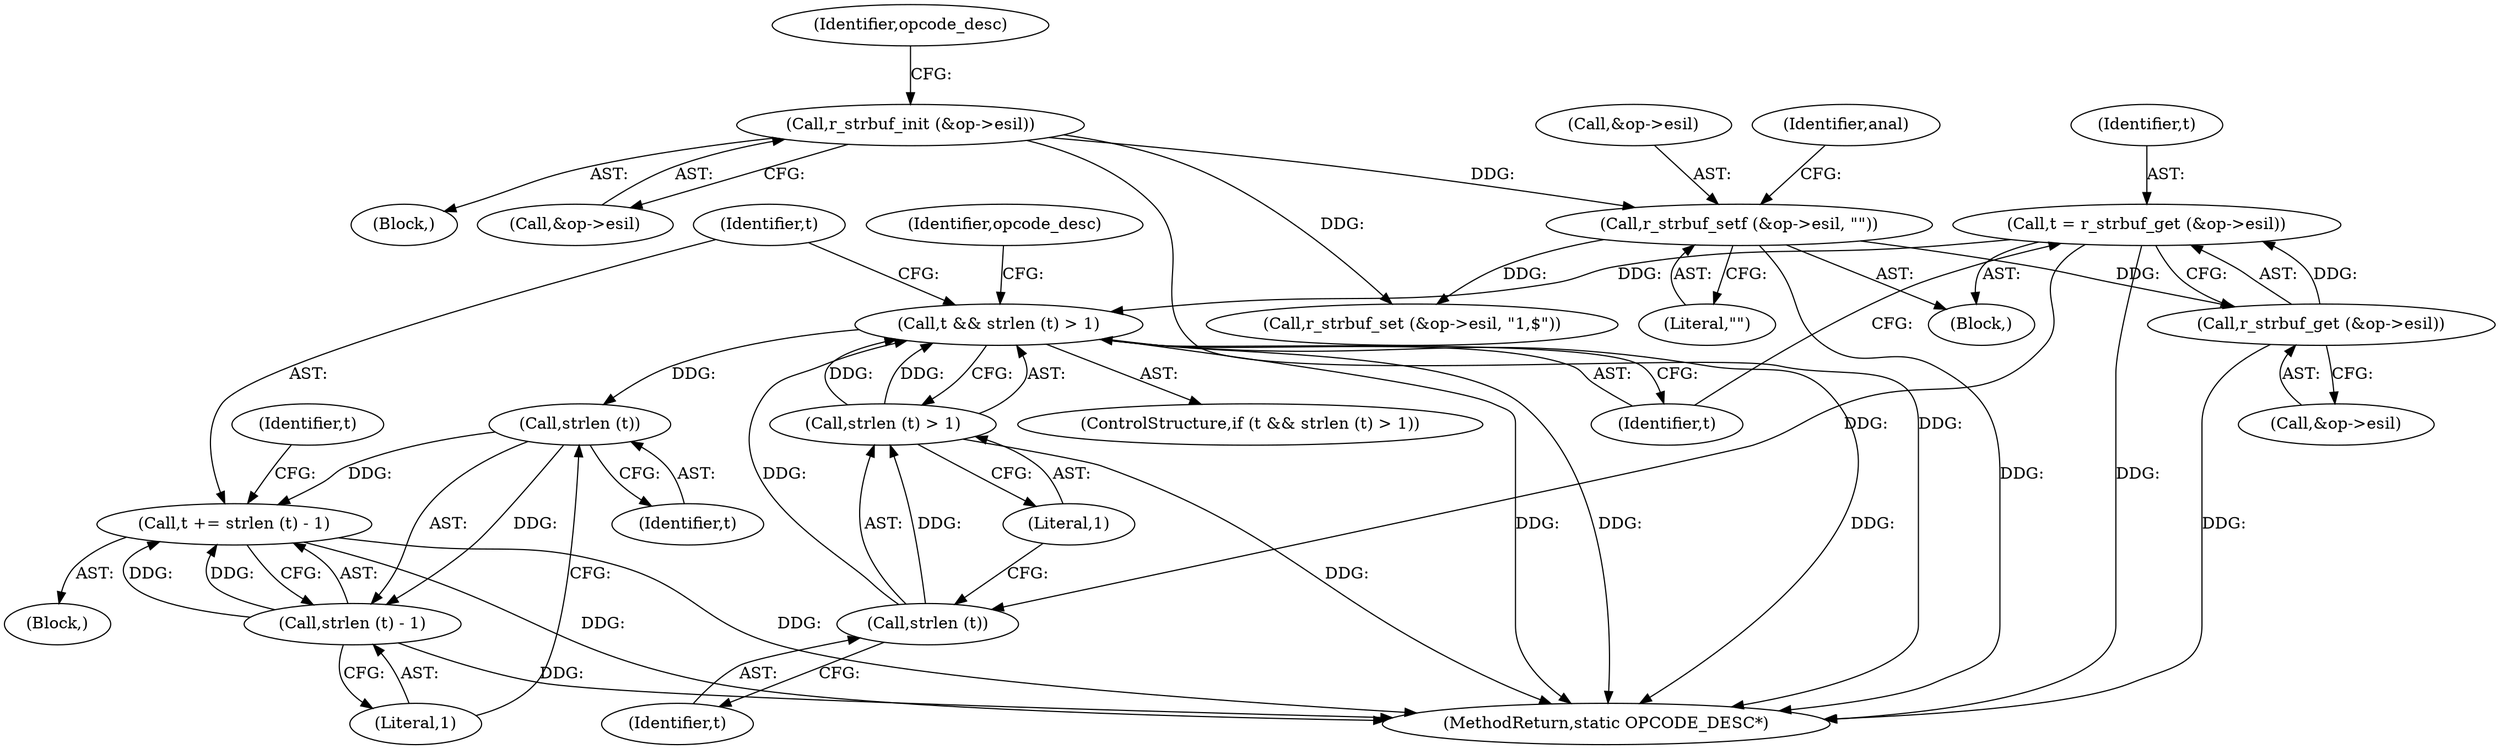 digraph "0_radare2_b35530fa0681b27eba084de5527037ebfb397422@pointer" {
"1000254" [label="(Call,t = r_strbuf_get (&op->esil))"];
"1000256" [label="(Call,r_strbuf_get (&op->esil))"];
"1000215" [label="(Call,r_strbuf_setf (&op->esil, \"\"))"];
"1000150" [label="(Call,r_strbuf_init (&op->esil))"];
"1000262" [label="(Call,t && strlen (t) > 1)"];
"1000272" [label="(Call,strlen (t))"];
"1000269" [label="(Call,t += strlen (t) - 1)"];
"1000271" [label="(Call,strlen (t) - 1)"];
"1000265" [label="(Call,strlen (t))"];
"1000264" [label="(Call,strlen (t) > 1)"];
"1000352" [label="(Call,r_strbuf_set (&op->esil, \"1,$\"))"];
"1000266" [label="(Identifier,t)"];
"1000261" [label="(ControlStructure,if (t && strlen (t) > 1))"];
"1000267" [label="(Literal,1)"];
"1000269" [label="(Call,t += strlen (t) - 1)"];
"1000256" [label="(Call,r_strbuf_get (&op->esil))"];
"1000151" [label="(Call,&op->esil)"];
"1000175" [label="(Block,)"];
"1000150" [label="(Call,r_strbuf_init (&op->esil))"];
"1000262" [label="(Call,t && strlen (t) > 1)"];
"1000272" [label="(Call,strlen (t))"];
"1000220" [label="(Literal,\"\")"];
"1000255" [label="(Identifier,t)"];
"1000257" [label="(Call,&op->esil)"];
"1000222" [label="(Identifier,anal)"];
"1000271" [label="(Call,strlen (t) - 1)"];
"1000265" [label="(Call,strlen (t))"];
"1000157" [label="(Identifier,opcode_desc)"];
"1000278" [label="(Identifier,t)"];
"1000264" [label="(Call,strlen (t) > 1)"];
"1000215" [label="(Call,r_strbuf_setf (&op->esil, \"\"))"];
"1000286" [label="(Identifier,opcode_desc)"];
"1000107" [label="(Block,)"];
"1000254" [label="(Call,t = r_strbuf_get (&op->esil))"];
"1000273" [label="(Identifier,t)"];
"1000268" [label="(Block,)"];
"1000263" [label="(Identifier,t)"];
"1000360" [label="(MethodReturn,static OPCODE_DESC*)"];
"1000274" [label="(Literal,1)"];
"1000270" [label="(Identifier,t)"];
"1000216" [label="(Call,&op->esil)"];
"1000254" -> "1000175"  [label="AST: "];
"1000254" -> "1000256"  [label="CFG: "];
"1000255" -> "1000254"  [label="AST: "];
"1000256" -> "1000254"  [label="AST: "];
"1000263" -> "1000254"  [label="CFG: "];
"1000254" -> "1000360"  [label="DDG: "];
"1000256" -> "1000254"  [label="DDG: "];
"1000254" -> "1000262"  [label="DDG: "];
"1000254" -> "1000265"  [label="DDG: "];
"1000256" -> "1000257"  [label="CFG: "];
"1000257" -> "1000256"  [label="AST: "];
"1000256" -> "1000360"  [label="DDG: "];
"1000215" -> "1000256"  [label="DDG: "];
"1000215" -> "1000175"  [label="AST: "];
"1000215" -> "1000220"  [label="CFG: "];
"1000216" -> "1000215"  [label="AST: "];
"1000220" -> "1000215"  [label="AST: "];
"1000222" -> "1000215"  [label="CFG: "];
"1000215" -> "1000360"  [label="DDG: "];
"1000150" -> "1000215"  [label="DDG: "];
"1000215" -> "1000352"  [label="DDG: "];
"1000150" -> "1000107"  [label="AST: "];
"1000150" -> "1000151"  [label="CFG: "];
"1000151" -> "1000150"  [label="AST: "];
"1000157" -> "1000150"  [label="CFG: "];
"1000150" -> "1000360"  [label="DDG: "];
"1000150" -> "1000352"  [label="DDG: "];
"1000262" -> "1000261"  [label="AST: "];
"1000262" -> "1000263"  [label="CFG: "];
"1000262" -> "1000264"  [label="CFG: "];
"1000263" -> "1000262"  [label="AST: "];
"1000264" -> "1000262"  [label="AST: "];
"1000270" -> "1000262"  [label="CFG: "];
"1000286" -> "1000262"  [label="CFG: "];
"1000262" -> "1000360"  [label="DDG: "];
"1000262" -> "1000360"  [label="DDG: "];
"1000262" -> "1000360"  [label="DDG: "];
"1000265" -> "1000262"  [label="DDG: "];
"1000264" -> "1000262"  [label="DDG: "];
"1000264" -> "1000262"  [label="DDG: "];
"1000262" -> "1000272"  [label="DDG: "];
"1000272" -> "1000271"  [label="AST: "];
"1000272" -> "1000273"  [label="CFG: "];
"1000273" -> "1000272"  [label="AST: "];
"1000274" -> "1000272"  [label="CFG: "];
"1000272" -> "1000269"  [label="DDG: "];
"1000272" -> "1000271"  [label="DDG: "];
"1000269" -> "1000268"  [label="AST: "];
"1000269" -> "1000271"  [label="CFG: "];
"1000270" -> "1000269"  [label="AST: "];
"1000271" -> "1000269"  [label="AST: "];
"1000278" -> "1000269"  [label="CFG: "];
"1000269" -> "1000360"  [label="DDG: "];
"1000269" -> "1000360"  [label="DDG: "];
"1000271" -> "1000269"  [label="DDG: "];
"1000271" -> "1000269"  [label="DDG: "];
"1000271" -> "1000274"  [label="CFG: "];
"1000274" -> "1000271"  [label="AST: "];
"1000271" -> "1000360"  [label="DDG: "];
"1000265" -> "1000264"  [label="AST: "];
"1000265" -> "1000266"  [label="CFG: "];
"1000266" -> "1000265"  [label="AST: "];
"1000267" -> "1000265"  [label="CFG: "];
"1000265" -> "1000264"  [label="DDG: "];
"1000264" -> "1000267"  [label="CFG: "];
"1000267" -> "1000264"  [label="AST: "];
"1000264" -> "1000360"  [label="DDG: "];
}
